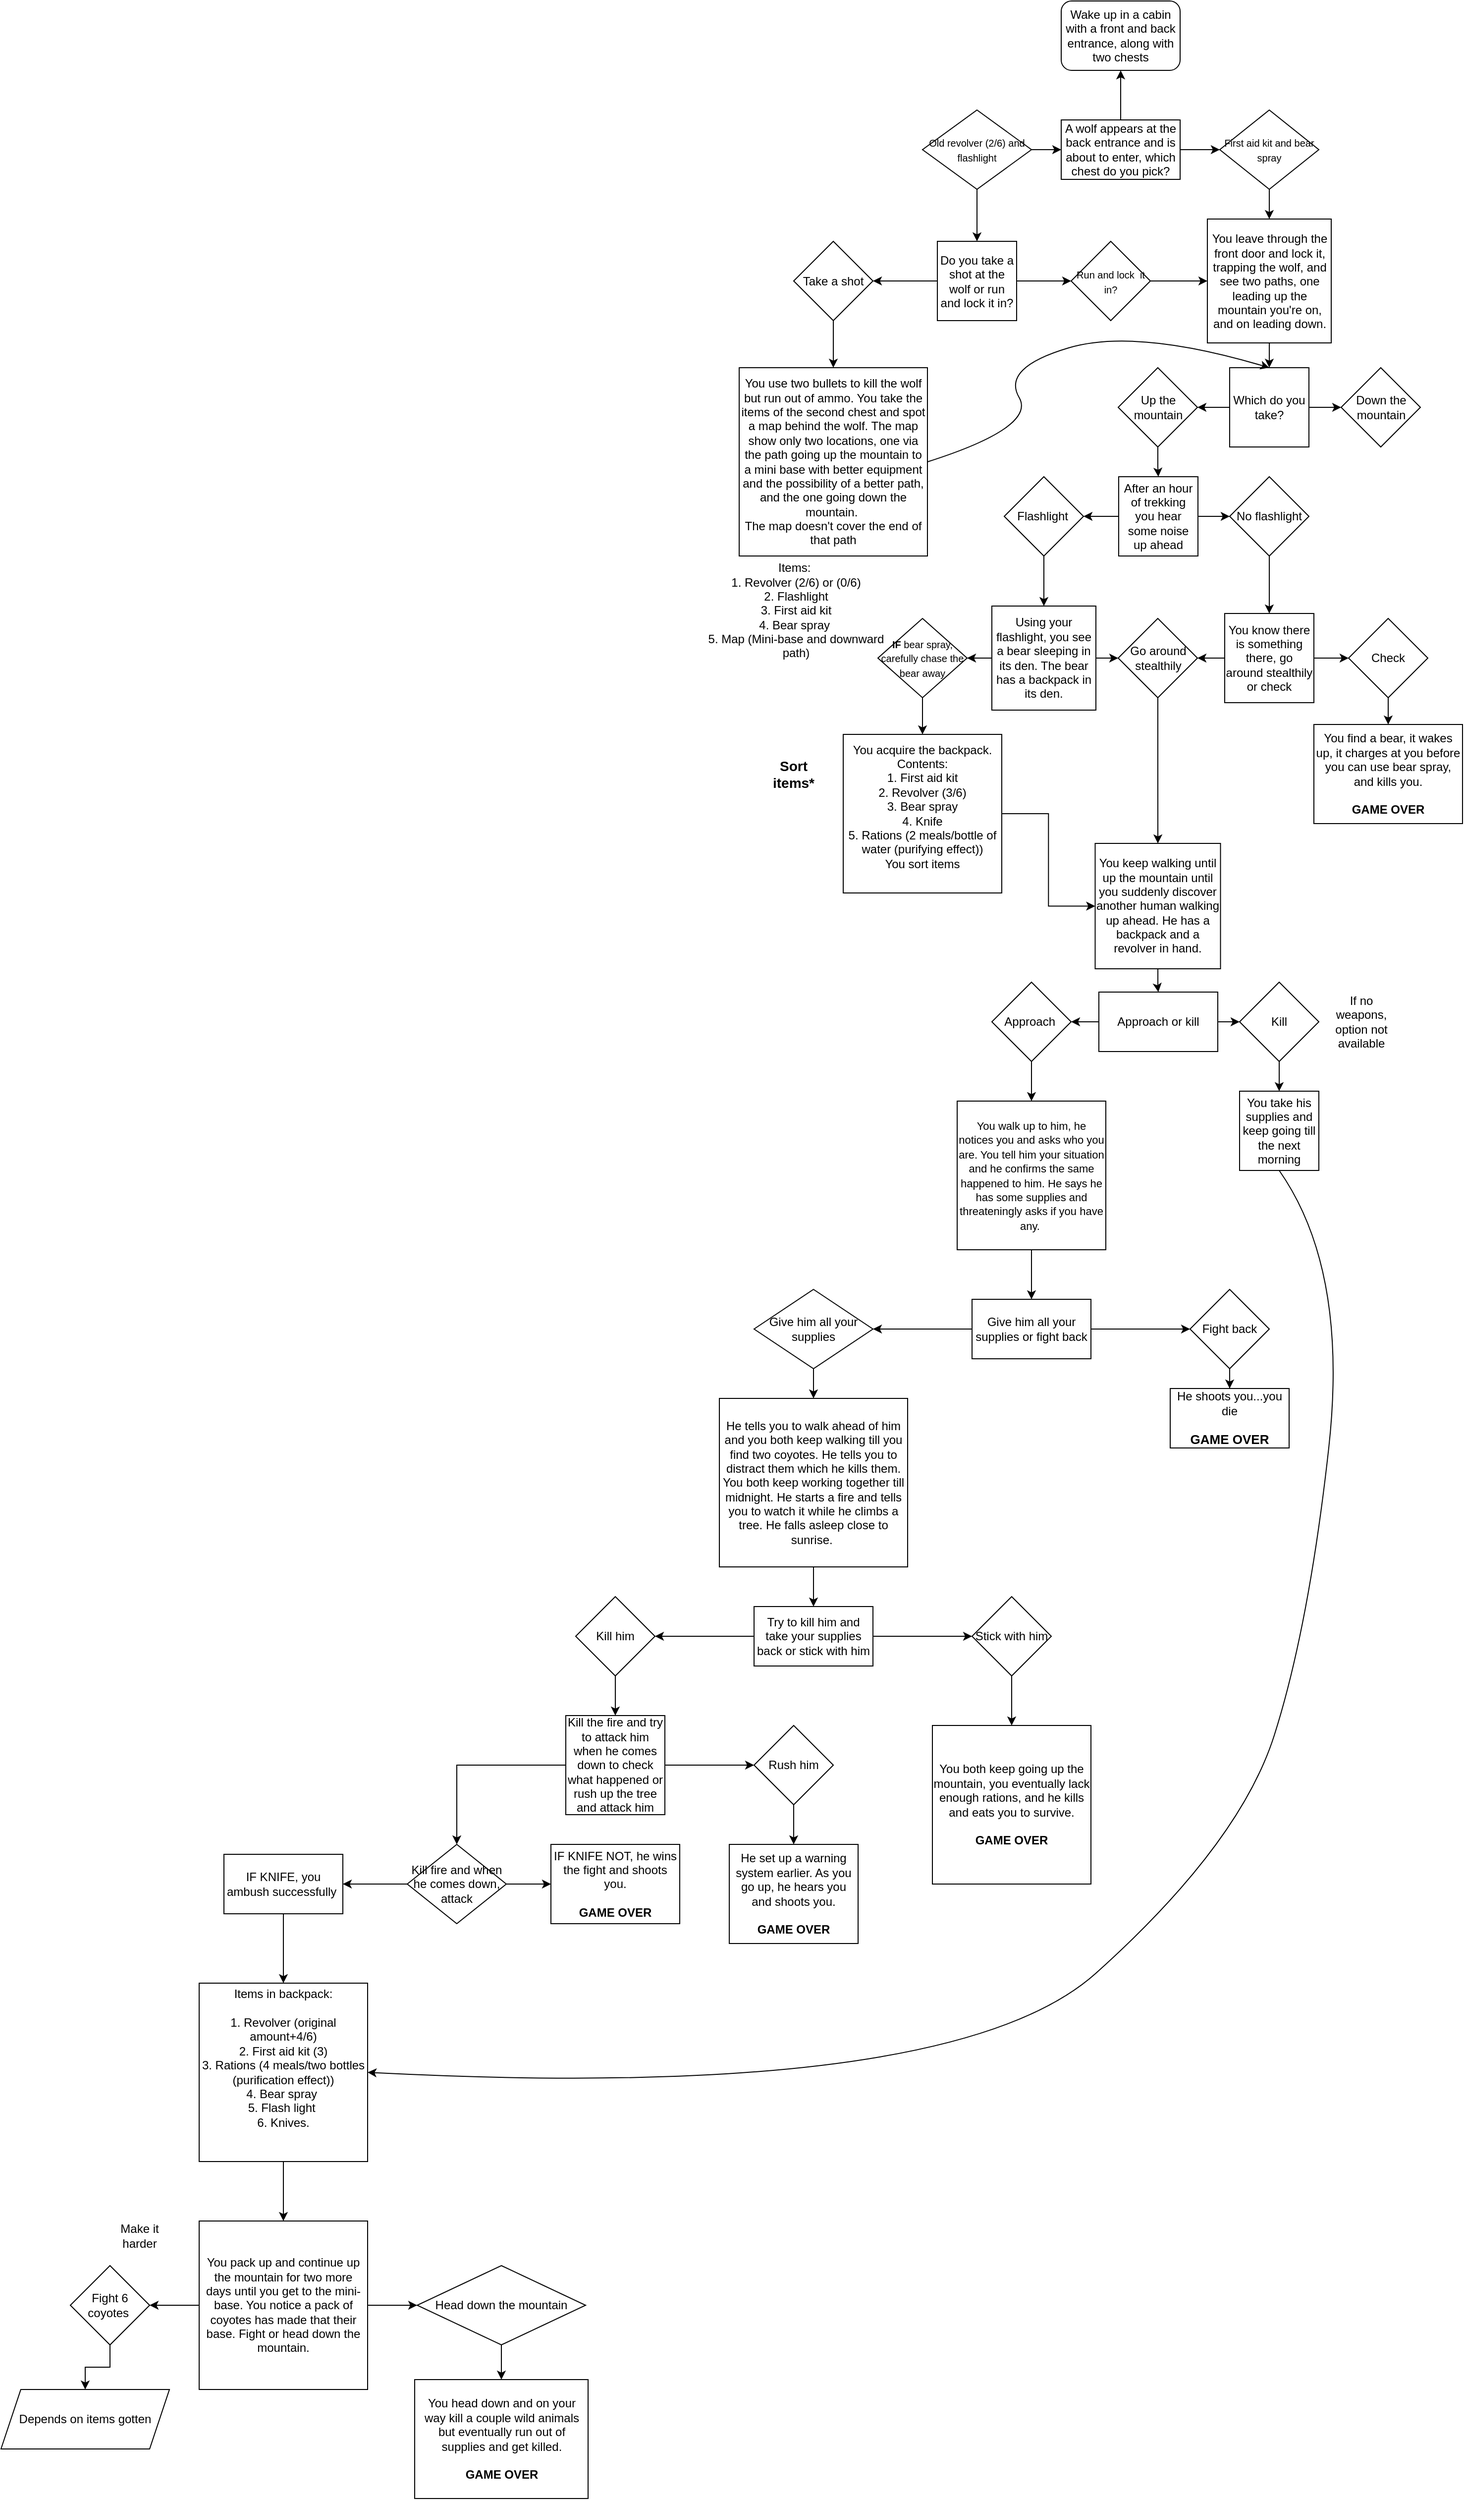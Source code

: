 <mxfile version="24.8.6">
  <diagram name="Page-1" id="Gow4pM9SDmEtE8Ydtkyq">
    <mxGraphModel dx="4037" dy="1716" grid="1" gridSize="10" guides="1" tooltips="1" connect="1" arrows="1" fold="1" page="1" pageScale="1" pageWidth="850" pageHeight="1100" math="0" shadow="0">
      <root>
        <mxCell id="0" />
        <mxCell id="1" parent="0" />
        <mxCell id="BmzkBxsxmNTsoxMmM2bQ-1" value="Wake up in a cabin with a front and back entrance, along with two chests" style="rounded=1;whiteSpace=wrap;html=1;" parent="1" vertex="1">
          <mxGeometry x="360" width="120" height="70" as="geometry" />
        </mxCell>
        <mxCell id="BmzkBxsxmNTsoxMmM2bQ-5" style="edgeStyle=orthogonalEdgeStyle;rounded=0;orthogonalLoop=1;jettySize=auto;html=1;entryX=0.5;entryY=1;entryDx=0;entryDy=0;" parent="1" source="BmzkBxsxmNTsoxMmM2bQ-4" target="BmzkBxsxmNTsoxMmM2bQ-1" edge="1">
          <mxGeometry relative="1" as="geometry" />
        </mxCell>
        <mxCell id="BmzkBxsxmNTsoxMmM2bQ-7" style="edgeStyle=orthogonalEdgeStyle;rounded=0;orthogonalLoop=1;jettySize=auto;html=1;exitX=1;exitY=0.5;exitDx=0;exitDy=0;" parent="1" source="BmzkBxsxmNTsoxMmM2bQ-4" target="BmzkBxsxmNTsoxMmM2bQ-6" edge="1">
          <mxGeometry relative="1" as="geometry" />
        </mxCell>
        <mxCell id="BmzkBxsxmNTsoxMmM2bQ-4" value="A wolf appears at the back entrance and is about to enter, which chest do you pick?" style="rounded=0;whiteSpace=wrap;html=1;" parent="1" vertex="1">
          <mxGeometry x="360" y="120" width="120" height="60" as="geometry" />
        </mxCell>
        <mxCell id="BmzkBxsxmNTsoxMmM2bQ-21" value="" style="edgeStyle=orthogonalEdgeStyle;rounded=0;orthogonalLoop=1;jettySize=auto;html=1;" parent="1" source="BmzkBxsxmNTsoxMmM2bQ-6" target="BmzkBxsxmNTsoxMmM2bQ-10" edge="1">
          <mxGeometry relative="1" as="geometry" />
        </mxCell>
        <mxCell id="BmzkBxsxmNTsoxMmM2bQ-6" value="&lt;font style=&quot;font-size: 10px;&quot;&gt;First aid kit and bear spray&lt;/font&gt;" style="rhombus;whiteSpace=wrap;html=1;" parent="1" vertex="1">
          <mxGeometry x="520" y="110" width="100" height="80" as="geometry" />
        </mxCell>
        <mxCell id="BmzkBxsxmNTsoxMmM2bQ-9" value="" style="edgeStyle=orthogonalEdgeStyle;rounded=0;orthogonalLoop=1;jettySize=auto;html=1;" parent="1" source="BmzkBxsxmNTsoxMmM2bQ-8" target="BmzkBxsxmNTsoxMmM2bQ-4" edge="1">
          <mxGeometry relative="1" as="geometry" />
        </mxCell>
        <mxCell id="BmzkBxsxmNTsoxMmM2bQ-30" value="" style="edgeStyle=orthogonalEdgeStyle;rounded=0;orthogonalLoop=1;jettySize=auto;html=1;" parent="1" source="BmzkBxsxmNTsoxMmM2bQ-8" target="BmzkBxsxmNTsoxMmM2bQ-24" edge="1">
          <mxGeometry relative="1" as="geometry" />
        </mxCell>
        <mxCell id="BmzkBxsxmNTsoxMmM2bQ-8" value="&lt;font style=&quot;font-size: 10px;&quot;&gt;Old revolver (2/6) and flashlight&lt;/font&gt;" style="rhombus;whiteSpace=wrap;html=1;" parent="1" vertex="1">
          <mxGeometry x="220" y="110" width="110" height="80" as="geometry" />
        </mxCell>
        <mxCell id="BmzkBxsxmNTsoxMmM2bQ-23" value="" style="edgeStyle=orthogonalEdgeStyle;rounded=0;orthogonalLoop=1;jettySize=auto;html=1;" parent="1" source="BmzkBxsxmNTsoxMmM2bQ-10" target="BmzkBxsxmNTsoxMmM2bQ-15" edge="1">
          <mxGeometry relative="1" as="geometry" />
        </mxCell>
        <mxCell id="BmzkBxsxmNTsoxMmM2bQ-10" value="You leave through the front door and lock it, trapping the wolf, and see two paths, one leading up the mountain you&#39;re on, and on leading down." style="whiteSpace=wrap;html=1;aspect=fixed;" parent="1" vertex="1">
          <mxGeometry x="507.5" y="220" width="125" height="125" as="geometry" />
        </mxCell>
        <mxCell id="BmzkBxsxmNTsoxMmM2bQ-37" value="" style="edgeStyle=orthogonalEdgeStyle;rounded=0;orthogonalLoop=1;jettySize=auto;html=1;" parent="1" source="BmzkBxsxmNTsoxMmM2bQ-12" target="BmzkBxsxmNTsoxMmM2bQ-34" edge="1">
          <mxGeometry relative="1" as="geometry" />
        </mxCell>
        <mxCell id="BmzkBxsxmNTsoxMmM2bQ-12" value="Up the mountain" style="rhombus;whiteSpace=wrap;html=1;" parent="1" vertex="1">
          <mxGeometry x="417.5" y="370" width="80" height="80" as="geometry" />
        </mxCell>
        <mxCell id="BmzkBxsxmNTsoxMmM2bQ-13" value="Down the mountain" style="rhombus;whiteSpace=wrap;html=1;" parent="1" vertex="1">
          <mxGeometry x="642.5" y="370" width="80" height="80" as="geometry" />
        </mxCell>
        <mxCell id="BmzkBxsxmNTsoxMmM2bQ-17" value="" style="edgeStyle=orthogonalEdgeStyle;rounded=0;orthogonalLoop=1;jettySize=auto;html=1;" parent="1" source="BmzkBxsxmNTsoxMmM2bQ-15" target="BmzkBxsxmNTsoxMmM2bQ-12" edge="1">
          <mxGeometry relative="1" as="geometry" />
        </mxCell>
        <mxCell id="BmzkBxsxmNTsoxMmM2bQ-18" value="" style="edgeStyle=orthogonalEdgeStyle;rounded=0;orthogonalLoop=1;jettySize=auto;html=1;" parent="1" source="BmzkBxsxmNTsoxMmM2bQ-15" target="BmzkBxsxmNTsoxMmM2bQ-13" edge="1">
          <mxGeometry relative="1" as="geometry" />
        </mxCell>
        <mxCell id="BmzkBxsxmNTsoxMmM2bQ-15" value="Which do you take?" style="whiteSpace=wrap;html=1;aspect=fixed;" parent="1" vertex="1">
          <mxGeometry x="530" y="370" width="80" height="80" as="geometry" />
        </mxCell>
        <mxCell id="BmzkBxsxmNTsoxMmM2bQ-27" value="" style="edgeStyle=orthogonalEdgeStyle;rounded=0;orthogonalLoop=1;jettySize=auto;html=1;" parent="1" source="BmzkBxsxmNTsoxMmM2bQ-24" target="BmzkBxsxmNTsoxMmM2bQ-25" edge="1">
          <mxGeometry relative="1" as="geometry" />
        </mxCell>
        <mxCell id="BmzkBxsxmNTsoxMmM2bQ-28" value="" style="edgeStyle=orthogonalEdgeStyle;rounded=0;orthogonalLoop=1;jettySize=auto;html=1;" parent="1" source="BmzkBxsxmNTsoxMmM2bQ-24" target="BmzkBxsxmNTsoxMmM2bQ-26" edge="1">
          <mxGeometry relative="1" as="geometry" />
        </mxCell>
        <mxCell id="BmzkBxsxmNTsoxMmM2bQ-24" value="Do you take a shot at the wolf or run and lock it in?" style="whiteSpace=wrap;html=1;aspect=fixed;" parent="1" vertex="1">
          <mxGeometry x="235" y="242.5" width="80" height="80" as="geometry" />
        </mxCell>
        <mxCell id="BmzkBxsxmNTsoxMmM2bQ-32" value="" style="edgeStyle=orthogonalEdgeStyle;rounded=0;orthogonalLoop=1;jettySize=auto;html=1;" parent="1" source="BmzkBxsxmNTsoxMmM2bQ-25" target="BmzkBxsxmNTsoxMmM2bQ-31" edge="1">
          <mxGeometry relative="1" as="geometry" />
        </mxCell>
        <mxCell id="BmzkBxsxmNTsoxMmM2bQ-25" value="Take a shot" style="rhombus;whiteSpace=wrap;html=1;" parent="1" vertex="1">
          <mxGeometry x="90" y="242.5" width="80" height="80" as="geometry" />
        </mxCell>
        <mxCell id="BmzkBxsxmNTsoxMmM2bQ-29" value="" style="edgeStyle=orthogonalEdgeStyle;rounded=0;orthogonalLoop=1;jettySize=auto;html=1;" parent="1" source="BmzkBxsxmNTsoxMmM2bQ-26" target="BmzkBxsxmNTsoxMmM2bQ-10" edge="1">
          <mxGeometry relative="1" as="geometry" />
        </mxCell>
        <mxCell id="BmzkBxsxmNTsoxMmM2bQ-26" value="&lt;font style=&quot;font-size: 10px;&quot;&gt;Run and lock&amp;nbsp; it in?&lt;/font&gt;" style="rhombus;whiteSpace=wrap;html=1;" parent="1" vertex="1">
          <mxGeometry x="370" y="242.5" width="80" height="80" as="geometry" />
        </mxCell>
        <mxCell id="BmzkBxsxmNTsoxMmM2bQ-31" value="You use two bullets to kill the wolf but run out of ammo. You take the items of the second chest and spot a map behind the wolf. The map show only two locations, one via the path going up the mountain to a mini base with better equipment and the possibility of a better path, and the one going down the mountain.&amp;nbsp;&lt;div&gt;The map doesn&#39;t cover the end of that path&lt;/div&gt;" style="whiteSpace=wrap;html=1;aspect=fixed;" parent="1" vertex="1">
          <mxGeometry x="35" y="370" width="190" height="190" as="geometry" />
        </mxCell>
        <mxCell id="BmzkBxsxmNTsoxMmM2bQ-54" value="" style="edgeStyle=orthogonalEdgeStyle;rounded=0;orthogonalLoop=1;jettySize=auto;html=1;" parent="1" source="BmzkBxsxmNTsoxMmM2bQ-34" target="BmzkBxsxmNTsoxMmM2bQ-38" edge="1">
          <mxGeometry relative="1" as="geometry" />
        </mxCell>
        <mxCell id="BmzkBxsxmNTsoxMmM2bQ-55" value="" style="edgeStyle=orthogonalEdgeStyle;rounded=0;orthogonalLoop=1;jettySize=auto;html=1;" parent="1" source="BmzkBxsxmNTsoxMmM2bQ-34" target="BmzkBxsxmNTsoxMmM2bQ-39" edge="1">
          <mxGeometry relative="1" as="geometry" />
        </mxCell>
        <mxCell id="BmzkBxsxmNTsoxMmM2bQ-34" value="After an hour of trekking you hear some noise up ahead" style="whiteSpace=wrap;html=1;aspect=fixed;" parent="1" vertex="1">
          <mxGeometry x="418" y="480" width="80" height="80" as="geometry" />
        </mxCell>
        <mxCell id="BmzkBxsxmNTsoxMmM2bQ-35" value="Items:&amp;nbsp;&lt;div&gt;1. Revolver (2/6) or (0/6)&lt;/div&gt;&lt;div&gt;&lt;span style=&quot;background-color: initial;&quot;&gt;2. Flashlight&lt;/span&gt;&lt;/div&gt;&lt;div&gt;&lt;span style=&quot;background-color: initial;&quot;&gt;3. First aid kit&lt;/span&gt;&lt;/div&gt;&lt;div&gt;&lt;span style=&quot;background-color: initial;&quot;&gt;4. Bear spray&amp;nbsp;&lt;/span&gt;&lt;/div&gt;&lt;div&gt;&lt;span style=&quot;background-color: initial;&quot;&gt;5. Map (Mini-base and downward path)&lt;/span&gt;&lt;/div&gt;" style="text;html=1;align=center;verticalAlign=middle;whiteSpace=wrap;rounded=0;" parent="1" vertex="1">
          <mxGeometry y="600" width="185" height="30" as="geometry" />
        </mxCell>
        <mxCell id="BmzkBxsxmNTsoxMmM2bQ-41" value="" style="edgeStyle=orthogonalEdgeStyle;rounded=0;orthogonalLoop=1;jettySize=auto;html=1;" parent="1" source="BmzkBxsxmNTsoxMmM2bQ-38" target="BmzkBxsxmNTsoxMmM2bQ-40" edge="1">
          <mxGeometry relative="1" as="geometry" />
        </mxCell>
        <mxCell id="BmzkBxsxmNTsoxMmM2bQ-38" value="Flashlight&amp;nbsp;" style="rhombus;whiteSpace=wrap;html=1;" parent="1" vertex="1">
          <mxGeometry x="302.5" y="480" width="80" height="80" as="geometry" />
        </mxCell>
        <mxCell id="BmzkBxsxmNTsoxMmM2bQ-48" value="" style="edgeStyle=orthogonalEdgeStyle;rounded=0;orthogonalLoop=1;jettySize=auto;html=1;" parent="1" source="BmzkBxsxmNTsoxMmM2bQ-39" target="BmzkBxsxmNTsoxMmM2bQ-46" edge="1">
          <mxGeometry relative="1" as="geometry" />
        </mxCell>
        <mxCell id="BmzkBxsxmNTsoxMmM2bQ-39" value="No flashlight" style="rhombus;whiteSpace=wrap;html=1;" parent="1" vertex="1">
          <mxGeometry x="530" y="480" width="80" height="80" as="geometry" />
        </mxCell>
        <mxCell id="BmzkBxsxmNTsoxMmM2bQ-43" value="" style="edgeStyle=orthogonalEdgeStyle;rounded=0;orthogonalLoop=1;jettySize=auto;html=1;" parent="1" source="BmzkBxsxmNTsoxMmM2bQ-40" target="BmzkBxsxmNTsoxMmM2bQ-42" edge="1">
          <mxGeometry relative="1" as="geometry" />
        </mxCell>
        <mxCell id="BmzkBxsxmNTsoxMmM2bQ-45" value="" style="edgeStyle=orthogonalEdgeStyle;rounded=0;orthogonalLoop=1;jettySize=auto;html=1;" parent="1" source="BmzkBxsxmNTsoxMmM2bQ-40" target="BmzkBxsxmNTsoxMmM2bQ-44" edge="1">
          <mxGeometry relative="1" as="geometry" />
        </mxCell>
        <mxCell id="BmzkBxsxmNTsoxMmM2bQ-40" value="Using your flashlight, you see a bear sleeping in its den. The bear has a backpack in its den." style="whiteSpace=wrap;html=1;aspect=fixed;" parent="1" vertex="1">
          <mxGeometry x="290" y="610.5" width="105" height="105" as="geometry" />
        </mxCell>
        <mxCell id="Xdzrd-eJbgTLkWl-TXUR-1" value="" style="edgeStyle=orthogonalEdgeStyle;rounded=0;orthogonalLoop=1;jettySize=auto;html=1;" parent="1" source="BmzkBxsxmNTsoxMmM2bQ-42" target="BmzkBxsxmNTsoxMmM2bQ-58" edge="1">
          <mxGeometry relative="1" as="geometry" />
        </mxCell>
        <mxCell id="BmzkBxsxmNTsoxMmM2bQ-42" value="&lt;font style=&quot;font-size: 10px;&quot;&gt;&lt;b&gt;IF&lt;/b&gt;&amp;nbsp;bear spray, carefully chase the bear away&lt;/font&gt;" style="rhombus;whiteSpace=wrap;html=1;" parent="1" vertex="1">
          <mxGeometry x="175" y="623" width="90" height="80" as="geometry" />
        </mxCell>
        <mxCell id="Xdzrd-eJbgTLkWl-TXUR-4" style="edgeStyle=orthogonalEdgeStyle;rounded=0;orthogonalLoop=1;jettySize=auto;html=1;" parent="1" source="BmzkBxsxmNTsoxMmM2bQ-44" target="Xdzrd-eJbgTLkWl-TXUR-3" edge="1">
          <mxGeometry relative="1" as="geometry" />
        </mxCell>
        <mxCell id="BmzkBxsxmNTsoxMmM2bQ-44" value="Go around stealthily" style="rhombus;whiteSpace=wrap;html=1;" parent="1" vertex="1">
          <mxGeometry x="417.5" y="623" width="80" height="80" as="geometry" />
        </mxCell>
        <mxCell id="BmzkBxsxmNTsoxMmM2bQ-49" value="" style="edgeStyle=orthogonalEdgeStyle;rounded=0;orthogonalLoop=1;jettySize=auto;html=1;" parent="1" source="BmzkBxsxmNTsoxMmM2bQ-46" target="BmzkBxsxmNTsoxMmM2bQ-44" edge="1">
          <mxGeometry relative="1" as="geometry" />
        </mxCell>
        <mxCell id="BmzkBxsxmNTsoxMmM2bQ-51" value="" style="edgeStyle=orthogonalEdgeStyle;rounded=0;orthogonalLoop=1;jettySize=auto;html=1;" parent="1" source="BmzkBxsxmNTsoxMmM2bQ-46" target="BmzkBxsxmNTsoxMmM2bQ-50" edge="1">
          <mxGeometry relative="1" as="geometry" />
        </mxCell>
        <mxCell id="BmzkBxsxmNTsoxMmM2bQ-46" value="You know there is something there, go around stealthily or check" style="whiteSpace=wrap;html=1;aspect=fixed;" parent="1" vertex="1">
          <mxGeometry x="525" y="618" width="90" height="90" as="geometry" />
        </mxCell>
        <mxCell id="BmzkBxsxmNTsoxMmM2bQ-53" value="" style="edgeStyle=orthogonalEdgeStyle;rounded=0;orthogonalLoop=1;jettySize=auto;html=1;" parent="1" source="BmzkBxsxmNTsoxMmM2bQ-50" target="BmzkBxsxmNTsoxMmM2bQ-52" edge="1">
          <mxGeometry relative="1" as="geometry" />
        </mxCell>
        <mxCell id="BmzkBxsxmNTsoxMmM2bQ-50" value="Check" style="rhombus;whiteSpace=wrap;html=1;" parent="1" vertex="1">
          <mxGeometry x="650" y="623" width="80" height="80" as="geometry" />
        </mxCell>
        <mxCell id="BmzkBxsxmNTsoxMmM2bQ-52" value="You find a bear, it wakes up, it charges at you before you can use bear spray, and kills you.&lt;div&gt;&lt;br&gt;&lt;/div&gt;&lt;div&gt;&lt;b&gt;GAME OVER&lt;/b&gt;&lt;/div&gt;" style="whiteSpace=wrap;html=1;" parent="1" vertex="1">
          <mxGeometry x="615" y="730" width="150" height="100" as="geometry" />
        </mxCell>
        <mxCell id="BmzkBxsxmNTsoxMmM2bQ-57" value="" style="curved=1;endArrow=classic;html=1;rounded=0;exitX=1;exitY=0.5;exitDx=0;exitDy=0;entryX=0.5;entryY=0;entryDx=0;entryDy=0;" parent="1" source="BmzkBxsxmNTsoxMmM2bQ-31" target="BmzkBxsxmNTsoxMmM2bQ-15" edge="1">
          <mxGeometry width="50" height="50" relative="1" as="geometry">
            <mxPoint x="280" y="430" as="sourcePoint" />
            <mxPoint x="585" y="360" as="targetPoint" />
            <Array as="points">
              <mxPoint x="335" y="430" />
              <mxPoint x="300" y="370" />
              <mxPoint x="435" y="330" />
            </Array>
          </mxGeometry>
        </mxCell>
        <mxCell id="Xdzrd-eJbgTLkWl-TXUR-5" style="edgeStyle=orthogonalEdgeStyle;rounded=0;orthogonalLoop=1;jettySize=auto;html=1;" parent="1" source="BmzkBxsxmNTsoxMmM2bQ-58" target="Xdzrd-eJbgTLkWl-TXUR-3" edge="1">
          <mxGeometry relative="1" as="geometry" />
        </mxCell>
        <mxCell id="BmzkBxsxmNTsoxMmM2bQ-58" value="You acquire the backpack.&lt;div&gt;Contents:&lt;/div&gt;&lt;div&gt;1. First aid kit&lt;/div&gt;&lt;div&gt;2. Revolver (3/6)&lt;/div&gt;&lt;div&gt;3. Bear spray&lt;/div&gt;&lt;div&gt;4. Knife&lt;/div&gt;&lt;div&gt;5. Rations (2 meals/bottle of water (purifying effect))&lt;/div&gt;&lt;div&gt;You sort items&lt;/div&gt;&lt;div&gt;&lt;div&gt;&lt;br&gt;&lt;/div&gt;&lt;/div&gt;" style="whiteSpace=wrap;html=1;aspect=fixed;" parent="1" vertex="1">
          <mxGeometry x="140" y="740" width="160" height="160" as="geometry" />
        </mxCell>
        <mxCell id="Xdzrd-eJbgTLkWl-TXUR-2" value="&lt;b&gt;&lt;font style=&quot;font-size: 14px;&quot;&gt;Sort items*&lt;/font&gt;&lt;/b&gt;" style="text;html=1;align=center;verticalAlign=middle;whiteSpace=wrap;rounded=0;" parent="1" vertex="1">
          <mxGeometry x="60" y="765" width="60" height="30" as="geometry" />
        </mxCell>
        <mxCell id="Xdzrd-eJbgTLkWl-TXUR-7" value="" style="edgeStyle=orthogonalEdgeStyle;rounded=0;orthogonalLoop=1;jettySize=auto;html=1;" parent="1" source="Xdzrd-eJbgTLkWl-TXUR-3" target="Xdzrd-eJbgTLkWl-TXUR-6" edge="1">
          <mxGeometry relative="1" as="geometry" />
        </mxCell>
        <mxCell id="Xdzrd-eJbgTLkWl-TXUR-3" value="You keep walking until up the mountain until you suddenly discover another human walking up ahead. He has a backpack and a revolver in hand." style="whiteSpace=wrap;html=1;aspect=fixed;" parent="1" vertex="1">
          <mxGeometry x="394.25" y="850" width="126.5" height="126.5" as="geometry" />
        </mxCell>
        <mxCell id="Xdzrd-eJbgTLkWl-TXUR-9" value="" style="edgeStyle=orthogonalEdgeStyle;rounded=0;orthogonalLoop=1;jettySize=auto;html=1;" parent="1" source="Xdzrd-eJbgTLkWl-TXUR-6" target="Xdzrd-eJbgTLkWl-TXUR-8" edge="1">
          <mxGeometry relative="1" as="geometry" />
        </mxCell>
        <mxCell id="Xdzrd-eJbgTLkWl-TXUR-11" value="" style="edgeStyle=orthogonalEdgeStyle;rounded=0;orthogonalLoop=1;jettySize=auto;html=1;" parent="1" source="Xdzrd-eJbgTLkWl-TXUR-6" target="Xdzrd-eJbgTLkWl-TXUR-10" edge="1">
          <mxGeometry relative="1" as="geometry" />
        </mxCell>
        <mxCell id="Xdzrd-eJbgTLkWl-TXUR-6" value="Approach or kill" style="whiteSpace=wrap;html=1;" parent="1" vertex="1">
          <mxGeometry x="398" y="1000" width="120" height="60" as="geometry" />
        </mxCell>
        <mxCell id="Xdzrd-eJbgTLkWl-TXUR-13" value="" style="edgeStyle=orthogonalEdgeStyle;rounded=0;orthogonalLoop=1;jettySize=auto;html=1;" parent="1" source="Xdzrd-eJbgTLkWl-TXUR-8" target="Xdzrd-eJbgTLkWl-TXUR-12" edge="1">
          <mxGeometry relative="1" as="geometry" />
        </mxCell>
        <mxCell id="Xdzrd-eJbgTLkWl-TXUR-8" value="Approach&amp;nbsp;" style="rhombus;whiteSpace=wrap;html=1;" parent="1" vertex="1">
          <mxGeometry x="290" y="990" width="80" height="80" as="geometry" />
        </mxCell>
        <mxCell id="Y9lRs_yaJHrwRUdyuxTt-2" value="" style="edgeStyle=orthogonalEdgeStyle;rounded=0;orthogonalLoop=1;jettySize=auto;html=1;" edge="1" parent="1" source="Xdzrd-eJbgTLkWl-TXUR-10" target="Y9lRs_yaJHrwRUdyuxTt-1">
          <mxGeometry relative="1" as="geometry" />
        </mxCell>
        <mxCell id="Xdzrd-eJbgTLkWl-TXUR-10" value="Kill" style="rhombus;whiteSpace=wrap;html=1;" parent="1" vertex="1">
          <mxGeometry x="540" y="990" width="80" height="80" as="geometry" />
        </mxCell>
        <mxCell id="Xdzrd-eJbgTLkWl-TXUR-15" value="" style="edgeStyle=orthogonalEdgeStyle;rounded=0;orthogonalLoop=1;jettySize=auto;html=1;" parent="1" source="Xdzrd-eJbgTLkWl-TXUR-12" target="Xdzrd-eJbgTLkWl-TXUR-14" edge="1">
          <mxGeometry relative="1" as="geometry" />
        </mxCell>
        <mxCell id="Xdzrd-eJbgTLkWl-TXUR-12" value="&lt;font style=&quot;font-size: 11px;&quot;&gt;You walk up to him, he notices you and asks who you are. You tell him your situation and he confirms the same happened to him. He says he has some supplies and threateningly asks if you have any.&amp;nbsp;&lt;/font&gt;" style="whiteSpace=wrap;html=1;aspect=fixed;" parent="1" vertex="1">
          <mxGeometry x="255" y="1110" width="150" height="150" as="geometry" />
        </mxCell>
        <mxCell id="Xdzrd-eJbgTLkWl-TXUR-17" value="" style="edgeStyle=orthogonalEdgeStyle;rounded=0;orthogonalLoop=1;jettySize=auto;html=1;" parent="1" source="Xdzrd-eJbgTLkWl-TXUR-14" target="Xdzrd-eJbgTLkWl-TXUR-16" edge="1">
          <mxGeometry relative="1" as="geometry" />
        </mxCell>
        <mxCell id="Xdzrd-eJbgTLkWl-TXUR-19" value="" style="edgeStyle=orthogonalEdgeStyle;rounded=0;orthogonalLoop=1;jettySize=auto;html=1;" parent="1" source="Xdzrd-eJbgTLkWl-TXUR-14" target="Xdzrd-eJbgTLkWl-TXUR-18" edge="1">
          <mxGeometry relative="1" as="geometry" />
        </mxCell>
        <mxCell id="Xdzrd-eJbgTLkWl-TXUR-14" value="Give him all your supplies or fight back" style="whiteSpace=wrap;html=1;" parent="1" vertex="1">
          <mxGeometry x="270" y="1310" width="120" height="60" as="geometry" />
        </mxCell>
        <mxCell id="Xdzrd-eJbgTLkWl-TXUR-23" value="" style="edgeStyle=orthogonalEdgeStyle;rounded=0;orthogonalLoop=1;jettySize=auto;html=1;" parent="1" source="Xdzrd-eJbgTLkWl-TXUR-16" target="Xdzrd-eJbgTLkWl-TXUR-22" edge="1">
          <mxGeometry relative="1" as="geometry" />
        </mxCell>
        <mxCell id="Xdzrd-eJbgTLkWl-TXUR-16" value="Give him all your supplies" style="rhombus;whiteSpace=wrap;html=1;" parent="1" vertex="1">
          <mxGeometry x="50" y="1300" width="120" height="80" as="geometry" />
        </mxCell>
        <mxCell id="Xdzrd-eJbgTLkWl-TXUR-21" value="" style="edgeStyle=orthogonalEdgeStyle;rounded=0;orthogonalLoop=1;jettySize=auto;html=1;" parent="1" source="Xdzrd-eJbgTLkWl-TXUR-18" target="Xdzrd-eJbgTLkWl-TXUR-20" edge="1">
          <mxGeometry relative="1" as="geometry" />
        </mxCell>
        <mxCell id="Xdzrd-eJbgTLkWl-TXUR-18" value="Fight back" style="rhombus;whiteSpace=wrap;html=1;" parent="1" vertex="1">
          <mxGeometry x="490" y="1300" width="80" height="80" as="geometry" />
        </mxCell>
        <mxCell id="Xdzrd-eJbgTLkWl-TXUR-20" value="He shoots you...you die&lt;div&gt;&lt;br&gt;&lt;/div&gt;&lt;div&gt;&lt;font style=&quot;font-size: 13px;&quot;&gt;&lt;b&gt;GAME OVER&lt;/b&gt;&lt;/font&gt;&lt;/div&gt;" style="whiteSpace=wrap;html=1;" parent="1" vertex="1">
          <mxGeometry x="470" y="1400" width="120" height="60" as="geometry" />
        </mxCell>
        <mxCell id="Xdzrd-eJbgTLkWl-TXUR-25" value="" style="edgeStyle=orthogonalEdgeStyle;rounded=0;orthogonalLoop=1;jettySize=auto;html=1;" parent="1" source="Xdzrd-eJbgTLkWl-TXUR-22" target="Xdzrd-eJbgTLkWl-TXUR-24" edge="1">
          <mxGeometry relative="1" as="geometry" />
        </mxCell>
        <mxCell id="Xdzrd-eJbgTLkWl-TXUR-22" value="He tells you to walk ahead of him and you both keep walking till you find two coyotes. He tells you to distract them which he kills them. You both keep working together till midnight. He starts a fire and tells you to watch it while he climbs a tree. He falls asleep close to sunrise.&amp;nbsp;" style="whiteSpace=wrap;html=1;" parent="1" vertex="1">
          <mxGeometry x="15" y="1410" width="190" height="170" as="geometry" />
        </mxCell>
        <mxCell id="Xdzrd-eJbgTLkWl-TXUR-27" value="" style="edgeStyle=orthogonalEdgeStyle;rounded=0;orthogonalLoop=1;jettySize=auto;html=1;" parent="1" source="Xdzrd-eJbgTLkWl-TXUR-24" target="Xdzrd-eJbgTLkWl-TXUR-26" edge="1">
          <mxGeometry relative="1" as="geometry" />
        </mxCell>
        <mxCell id="Xdzrd-eJbgTLkWl-TXUR-29" value="" style="edgeStyle=orthogonalEdgeStyle;rounded=0;orthogonalLoop=1;jettySize=auto;html=1;" parent="1" source="Xdzrd-eJbgTLkWl-TXUR-24" target="Xdzrd-eJbgTLkWl-TXUR-28" edge="1">
          <mxGeometry relative="1" as="geometry" />
        </mxCell>
        <mxCell id="Xdzrd-eJbgTLkWl-TXUR-24" value="Try to kill him and take your supplies back or stick with him" style="whiteSpace=wrap;html=1;" parent="1" vertex="1">
          <mxGeometry x="50" y="1620" width="120" height="60" as="geometry" />
        </mxCell>
        <mxCell id="Xdzrd-eJbgTLkWl-TXUR-49" value="" style="edgeStyle=orthogonalEdgeStyle;rounded=0;orthogonalLoop=1;jettySize=auto;html=1;" parent="1" source="Xdzrd-eJbgTLkWl-TXUR-26" target="Xdzrd-eJbgTLkWl-TXUR-30" edge="1">
          <mxGeometry relative="1" as="geometry" />
        </mxCell>
        <mxCell id="Xdzrd-eJbgTLkWl-TXUR-26" value="Kill him" style="rhombus;whiteSpace=wrap;html=1;" parent="1" vertex="1">
          <mxGeometry x="-130" y="1610" width="80" height="80" as="geometry" />
        </mxCell>
        <mxCell id="Y9lRs_yaJHrwRUdyuxTt-17" value="" style="edgeStyle=orthogonalEdgeStyle;rounded=0;orthogonalLoop=1;jettySize=auto;html=1;" edge="1" parent="1" source="Xdzrd-eJbgTLkWl-TXUR-28" target="Y9lRs_yaJHrwRUdyuxTt-16">
          <mxGeometry relative="1" as="geometry" />
        </mxCell>
        <mxCell id="Xdzrd-eJbgTLkWl-TXUR-28" value="Stick with him" style="rhombus;whiteSpace=wrap;html=1;" parent="1" vertex="1">
          <mxGeometry x="270" y="1610" width="80" height="80" as="geometry" />
        </mxCell>
        <mxCell id="Xdzrd-eJbgTLkWl-TXUR-34" value="" style="edgeStyle=orthogonalEdgeStyle;rounded=0;orthogonalLoop=1;jettySize=auto;html=1;" parent="1" source="Xdzrd-eJbgTLkWl-TXUR-30" target="Xdzrd-eJbgTLkWl-TXUR-33" edge="1">
          <mxGeometry relative="1" as="geometry" />
        </mxCell>
        <mxCell id="Xdzrd-eJbgTLkWl-TXUR-42" value="" style="edgeStyle=orthogonalEdgeStyle;rounded=0;orthogonalLoop=1;jettySize=auto;html=1;" parent="1" source="Xdzrd-eJbgTLkWl-TXUR-30" target="Xdzrd-eJbgTLkWl-TXUR-41" edge="1">
          <mxGeometry relative="1" as="geometry" />
        </mxCell>
        <mxCell id="Xdzrd-eJbgTLkWl-TXUR-30" value="Kill the fire and try to attack him when he comes down to check what happened or rush up the tree and attack him" style="whiteSpace=wrap;html=1;aspect=fixed;" parent="1" vertex="1">
          <mxGeometry x="-140" y="1730" width="100" height="100" as="geometry" />
        </mxCell>
        <mxCell id="Xdzrd-eJbgTLkWl-TXUR-38" value="" style="edgeStyle=orthogonalEdgeStyle;rounded=0;orthogonalLoop=1;jettySize=auto;html=1;" parent="1" source="Xdzrd-eJbgTLkWl-TXUR-33" target="Xdzrd-eJbgTLkWl-TXUR-37" edge="1">
          <mxGeometry relative="1" as="geometry" />
        </mxCell>
        <mxCell id="Xdzrd-eJbgTLkWl-TXUR-33" value="Rush him" style="rhombus;whiteSpace=wrap;html=1;" parent="1" vertex="1">
          <mxGeometry x="50" y="1740" width="80" height="80" as="geometry" />
        </mxCell>
        <mxCell id="Xdzrd-eJbgTLkWl-TXUR-37" value="He set up a warning system earlier. As you go up, he hears you and shoots you.&lt;div&gt;&lt;br&gt;&lt;/div&gt;&lt;div&gt;&lt;b&gt;GAME OVER&lt;/b&gt;&lt;/div&gt;" style="whiteSpace=wrap;html=1;" parent="1" vertex="1">
          <mxGeometry x="25" y="1860" width="130" height="100" as="geometry" />
        </mxCell>
        <mxCell id="Xdzrd-eJbgTLkWl-TXUR-44" value="" style="edgeStyle=orthogonalEdgeStyle;rounded=0;orthogonalLoop=1;jettySize=auto;html=1;" parent="1" source="Xdzrd-eJbgTLkWl-TXUR-41" target="Xdzrd-eJbgTLkWl-TXUR-43" edge="1">
          <mxGeometry relative="1" as="geometry" />
        </mxCell>
        <mxCell id="Xdzrd-eJbgTLkWl-TXUR-46" value="" style="edgeStyle=orthogonalEdgeStyle;rounded=0;orthogonalLoop=1;jettySize=auto;html=1;" parent="1" source="Xdzrd-eJbgTLkWl-TXUR-41" target="Xdzrd-eJbgTLkWl-TXUR-45" edge="1">
          <mxGeometry relative="1" as="geometry" />
        </mxCell>
        <mxCell id="Xdzrd-eJbgTLkWl-TXUR-41" value="Kill fire and when he comes down, attack" style="rhombus;whiteSpace=wrap;html=1;" parent="1" vertex="1">
          <mxGeometry x="-300" y="1860" width="100" height="80" as="geometry" />
        </mxCell>
        <mxCell id="Y9lRs_yaJHrwRUdyuxTt-19" value="" style="edgeStyle=orthogonalEdgeStyle;rounded=0;orthogonalLoop=1;jettySize=auto;html=1;" edge="1" parent="1" source="Xdzrd-eJbgTLkWl-TXUR-43" target="Xdzrd-eJbgTLkWl-TXUR-47">
          <mxGeometry relative="1" as="geometry" />
        </mxCell>
        <mxCell id="Xdzrd-eJbgTLkWl-TXUR-43" value="IF KNIFE, you ambush successfully&amp;nbsp;" style="whiteSpace=wrap;html=1;" parent="1" vertex="1">
          <mxGeometry x="-485" y="1870" width="120" height="60" as="geometry" />
        </mxCell>
        <mxCell id="Xdzrd-eJbgTLkWl-TXUR-45" value="IF KNIFE NOT, he wins the fight and shoots you.&lt;div&gt;&lt;br&gt;&lt;/div&gt;&lt;div&gt;&lt;b&gt;GAME OVER&lt;/b&gt;&lt;/div&gt;" style="whiteSpace=wrap;html=1;" parent="1" vertex="1">
          <mxGeometry x="-155" y="1860" width="130" height="80" as="geometry" />
        </mxCell>
        <mxCell id="Y9lRs_yaJHrwRUdyuxTt-4" value="" style="edgeStyle=orthogonalEdgeStyle;rounded=0;orthogonalLoop=1;jettySize=auto;html=1;" edge="1" parent="1" source="Xdzrd-eJbgTLkWl-TXUR-47" target="Y9lRs_yaJHrwRUdyuxTt-3">
          <mxGeometry relative="1" as="geometry" />
        </mxCell>
        <mxCell id="Xdzrd-eJbgTLkWl-TXUR-47" value="Items in backpack:&lt;div&gt;&lt;br&gt;&lt;/div&gt;&lt;div&gt;1. Revolver (original amount+4/6)&lt;/div&gt;&lt;div&gt;2. First aid kit (3)&lt;/div&gt;&lt;div&gt;3. Rations (4 meals/two bottles (purification effect))&lt;/div&gt;&lt;div&gt;4. Bear spray&amp;nbsp;&lt;/div&gt;&lt;div&gt;5. Flash light&amp;nbsp;&lt;/div&gt;&lt;div&gt;6. Knives.&lt;/div&gt;&lt;div&gt;&lt;br&gt;&lt;/div&gt;&lt;div&gt;&lt;br&gt;&lt;/div&gt;" style="whiteSpace=wrap;html=1;" parent="1" vertex="1">
          <mxGeometry x="-510" y="2000" width="170" height="180" as="geometry" />
        </mxCell>
        <mxCell id="Xdzrd-eJbgTLkWl-TXUR-52" value="" style="curved=1;endArrow=classic;html=1;rounded=0;entryX=1;entryY=0.5;entryDx=0;entryDy=0;exitX=0.5;exitY=1;exitDx=0;exitDy=0;" parent="1" edge="1" target="Xdzrd-eJbgTLkWl-TXUR-47" source="Y9lRs_yaJHrwRUdyuxTt-1">
          <mxGeometry width="50" height="50" relative="1" as="geometry">
            <mxPoint x="590" y="1120" as="sourcePoint" />
            <mxPoint x="-190" y="2210" as="targetPoint" />
            <Array as="points">
              <mxPoint x="650" y="1280" />
              <mxPoint x="610" y="1640" />
              <mxPoint x="540" y="1860" />
              <mxPoint x="250" y="2120" />
            </Array>
          </mxGeometry>
        </mxCell>
        <mxCell id="Y9lRs_yaJHrwRUdyuxTt-1" value="You take his supplies and keep going till the next morning" style="whiteSpace=wrap;html=1;aspect=fixed;" vertex="1" parent="1">
          <mxGeometry x="540" y="1100" width="80" height="80" as="geometry" />
        </mxCell>
        <mxCell id="Y9lRs_yaJHrwRUdyuxTt-6" value="" style="edgeStyle=orthogonalEdgeStyle;rounded=0;orthogonalLoop=1;jettySize=auto;html=1;" edge="1" parent="1" source="Y9lRs_yaJHrwRUdyuxTt-3" target="Y9lRs_yaJHrwRUdyuxTt-5">
          <mxGeometry relative="1" as="geometry" />
        </mxCell>
        <mxCell id="Y9lRs_yaJHrwRUdyuxTt-8" value="" style="edgeStyle=orthogonalEdgeStyle;rounded=0;orthogonalLoop=1;jettySize=auto;html=1;" edge="1" parent="1" source="Y9lRs_yaJHrwRUdyuxTt-3" target="Y9lRs_yaJHrwRUdyuxTt-7">
          <mxGeometry relative="1" as="geometry" />
        </mxCell>
        <mxCell id="Y9lRs_yaJHrwRUdyuxTt-3" value="You pack up and continue up the mountain for two more days until you get to the mini-base. You notice a pack of coyotes has made that their base. Fight or head down the mountain." style="whiteSpace=wrap;html=1;aspect=fixed;" vertex="1" parent="1">
          <mxGeometry x="-510" y="2240" width="170" height="170" as="geometry" />
        </mxCell>
        <mxCell id="Y9lRs_yaJHrwRUdyuxTt-14" value="" style="edgeStyle=orthogonalEdgeStyle;rounded=0;orthogonalLoop=1;jettySize=auto;html=1;" edge="1" parent="1" source="Y9lRs_yaJHrwRUdyuxTt-5" target="Y9lRs_yaJHrwRUdyuxTt-13">
          <mxGeometry relative="1" as="geometry" />
        </mxCell>
        <mxCell id="Y9lRs_yaJHrwRUdyuxTt-5" value="Fight 6 coyotes&amp;nbsp;" style="rhombus;whiteSpace=wrap;html=1;" vertex="1" parent="1">
          <mxGeometry x="-640" y="2285" width="80" height="80" as="geometry" />
        </mxCell>
        <mxCell id="Y9lRs_yaJHrwRUdyuxTt-10" value="" style="edgeStyle=orthogonalEdgeStyle;rounded=0;orthogonalLoop=1;jettySize=auto;html=1;" edge="1" parent="1" source="Y9lRs_yaJHrwRUdyuxTt-7" target="Y9lRs_yaJHrwRUdyuxTt-9">
          <mxGeometry relative="1" as="geometry" />
        </mxCell>
        <mxCell id="Y9lRs_yaJHrwRUdyuxTt-7" value="Head down the mountain" style="rhombus;whiteSpace=wrap;html=1;" vertex="1" parent="1">
          <mxGeometry x="-290" y="2285" width="170" height="80" as="geometry" />
        </mxCell>
        <mxCell id="Y9lRs_yaJHrwRUdyuxTt-9" value="You head down and on your way kill a couple wild animals but eventually run out of supplies and get killed.&lt;div&gt;&lt;br&gt;&lt;/div&gt;&lt;div&gt;&lt;b&gt;GAME OVER&lt;/b&gt;&lt;/div&gt;" style="whiteSpace=wrap;html=1;" vertex="1" parent="1">
          <mxGeometry x="-292.5" y="2400" width="175" height="120" as="geometry" />
        </mxCell>
        <mxCell id="Y9lRs_yaJHrwRUdyuxTt-13" value="Depends on items gotten" style="shape=parallelogram;perimeter=parallelogramPerimeter;whiteSpace=wrap;html=1;fixedSize=1;" vertex="1" parent="1">
          <mxGeometry x="-710" y="2410" width="170" height="60" as="geometry" />
        </mxCell>
        <mxCell id="Y9lRs_yaJHrwRUdyuxTt-15" value="Make it harder" style="text;html=1;align=center;verticalAlign=middle;whiteSpace=wrap;rounded=0;" vertex="1" parent="1">
          <mxGeometry x="-600" y="2240" width="60" height="30" as="geometry" />
        </mxCell>
        <mxCell id="Y9lRs_yaJHrwRUdyuxTt-16" value="You both keep going up the mountain, you eventually lack enough rations, and he kills and eats you to survive.&lt;div&gt;&lt;br&gt;&lt;/div&gt;&lt;div&gt;&lt;b&gt;GAME OVER&lt;/b&gt;&lt;/div&gt;" style="whiteSpace=wrap;html=1;aspect=fixed;" vertex="1" parent="1">
          <mxGeometry x="230" y="1740" width="160" height="160" as="geometry" />
        </mxCell>
        <mxCell id="Y9lRs_yaJHrwRUdyuxTt-20" value="If no weapons, option not available" style="text;html=1;align=center;verticalAlign=middle;whiteSpace=wrap;rounded=0;" vertex="1" parent="1">
          <mxGeometry x="633" y="1015" width="60" height="30" as="geometry" />
        </mxCell>
      </root>
    </mxGraphModel>
  </diagram>
</mxfile>
